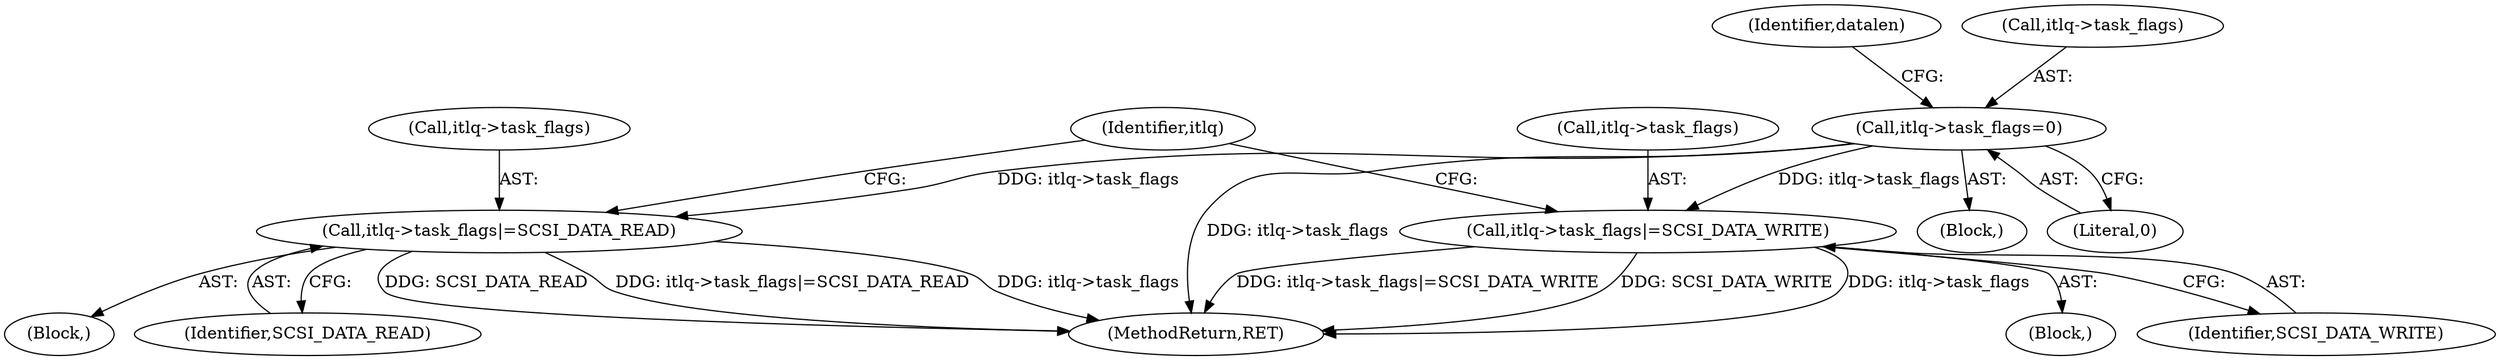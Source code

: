 digraph "0_wireshark_2cb5985bf47bdc8bea78d28483ed224abdd33dc6_1@pointer" {
"1000394" [label="(Call,itlq->task_flags=0)"];
"1000407" [label="(Call,itlq->task_flags|=SCSI_DATA_READ)"];
"1000414" [label="(Call,itlq->task_flags|=SCSI_DATA_WRITE)"];
"1000400" [label="(Identifier,datalen)"];
"1000407" [label="(Call,itlq->task_flags|=SCSI_DATA_READ)"];
"1000378" [label="(Block,)"];
"1000421" [label="(Identifier,itlq)"];
"1000413" [label="(Block,)"];
"1000394" [label="(Call,itlq->task_flags=0)"];
"1000408" [label="(Call,itlq->task_flags)"];
"1000398" [label="(Literal,0)"];
"1000406" [label="(Block,)"];
"1000414" [label="(Call,itlq->task_flags|=SCSI_DATA_WRITE)"];
"1000411" [label="(Identifier,SCSI_DATA_READ)"];
"1000418" [label="(Identifier,SCSI_DATA_WRITE)"];
"1000415" [label="(Call,itlq->task_flags)"];
"1000395" [label="(Call,itlq->task_flags)"];
"1000692" [label="(MethodReturn,RET)"];
"1000394" -> "1000378"  [label="AST: "];
"1000394" -> "1000398"  [label="CFG: "];
"1000395" -> "1000394"  [label="AST: "];
"1000398" -> "1000394"  [label="AST: "];
"1000400" -> "1000394"  [label="CFG: "];
"1000394" -> "1000692"  [label="DDG: itlq->task_flags"];
"1000394" -> "1000407"  [label="DDG: itlq->task_flags"];
"1000394" -> "1000414"  [label="DDG: itlq->task_flags"];
"1000407" -> "1000406"  [label="AST: "];
"1000407" -> "1000411"  [label="CFG: "];
"1000408" -> "1000407"  [label="AST: "];
"1000411" -> "1000407"  [label="AST: "];
"1000421" -> "1000407"  [label="CFG: "];
"1000407" -> "1000692"  [label="DDG: SCSI_DATA_READ"];
"1000407" -> "1000692"  [label="DDG: itlq->task_flags|=SCSI_DATA_READ"];
"1000407" -> "1000692"  [label="DDG: itlq->task_flags"];
"1000414" -> "1000413"  [label="AST: "];
"1000414" -> "1000418"  [label="CFG: "];
"1000415" -> "1000414"  [label="AST: "];
"1000418" -> "1000414"  [label="AST: "];
"1000421" -> "1000414"  [label="CFG: "];
"1000414" -> "1000692"  [label="DDG: itlq->task_flags|=SCSI_DATA_WRITE"];
"1000414" -> "1000692"  [label="DDG: SCSI_DATA_WRITE"];
"1000414" -> "1000692"  [label="DDG: itlq->task_flags"];
}

